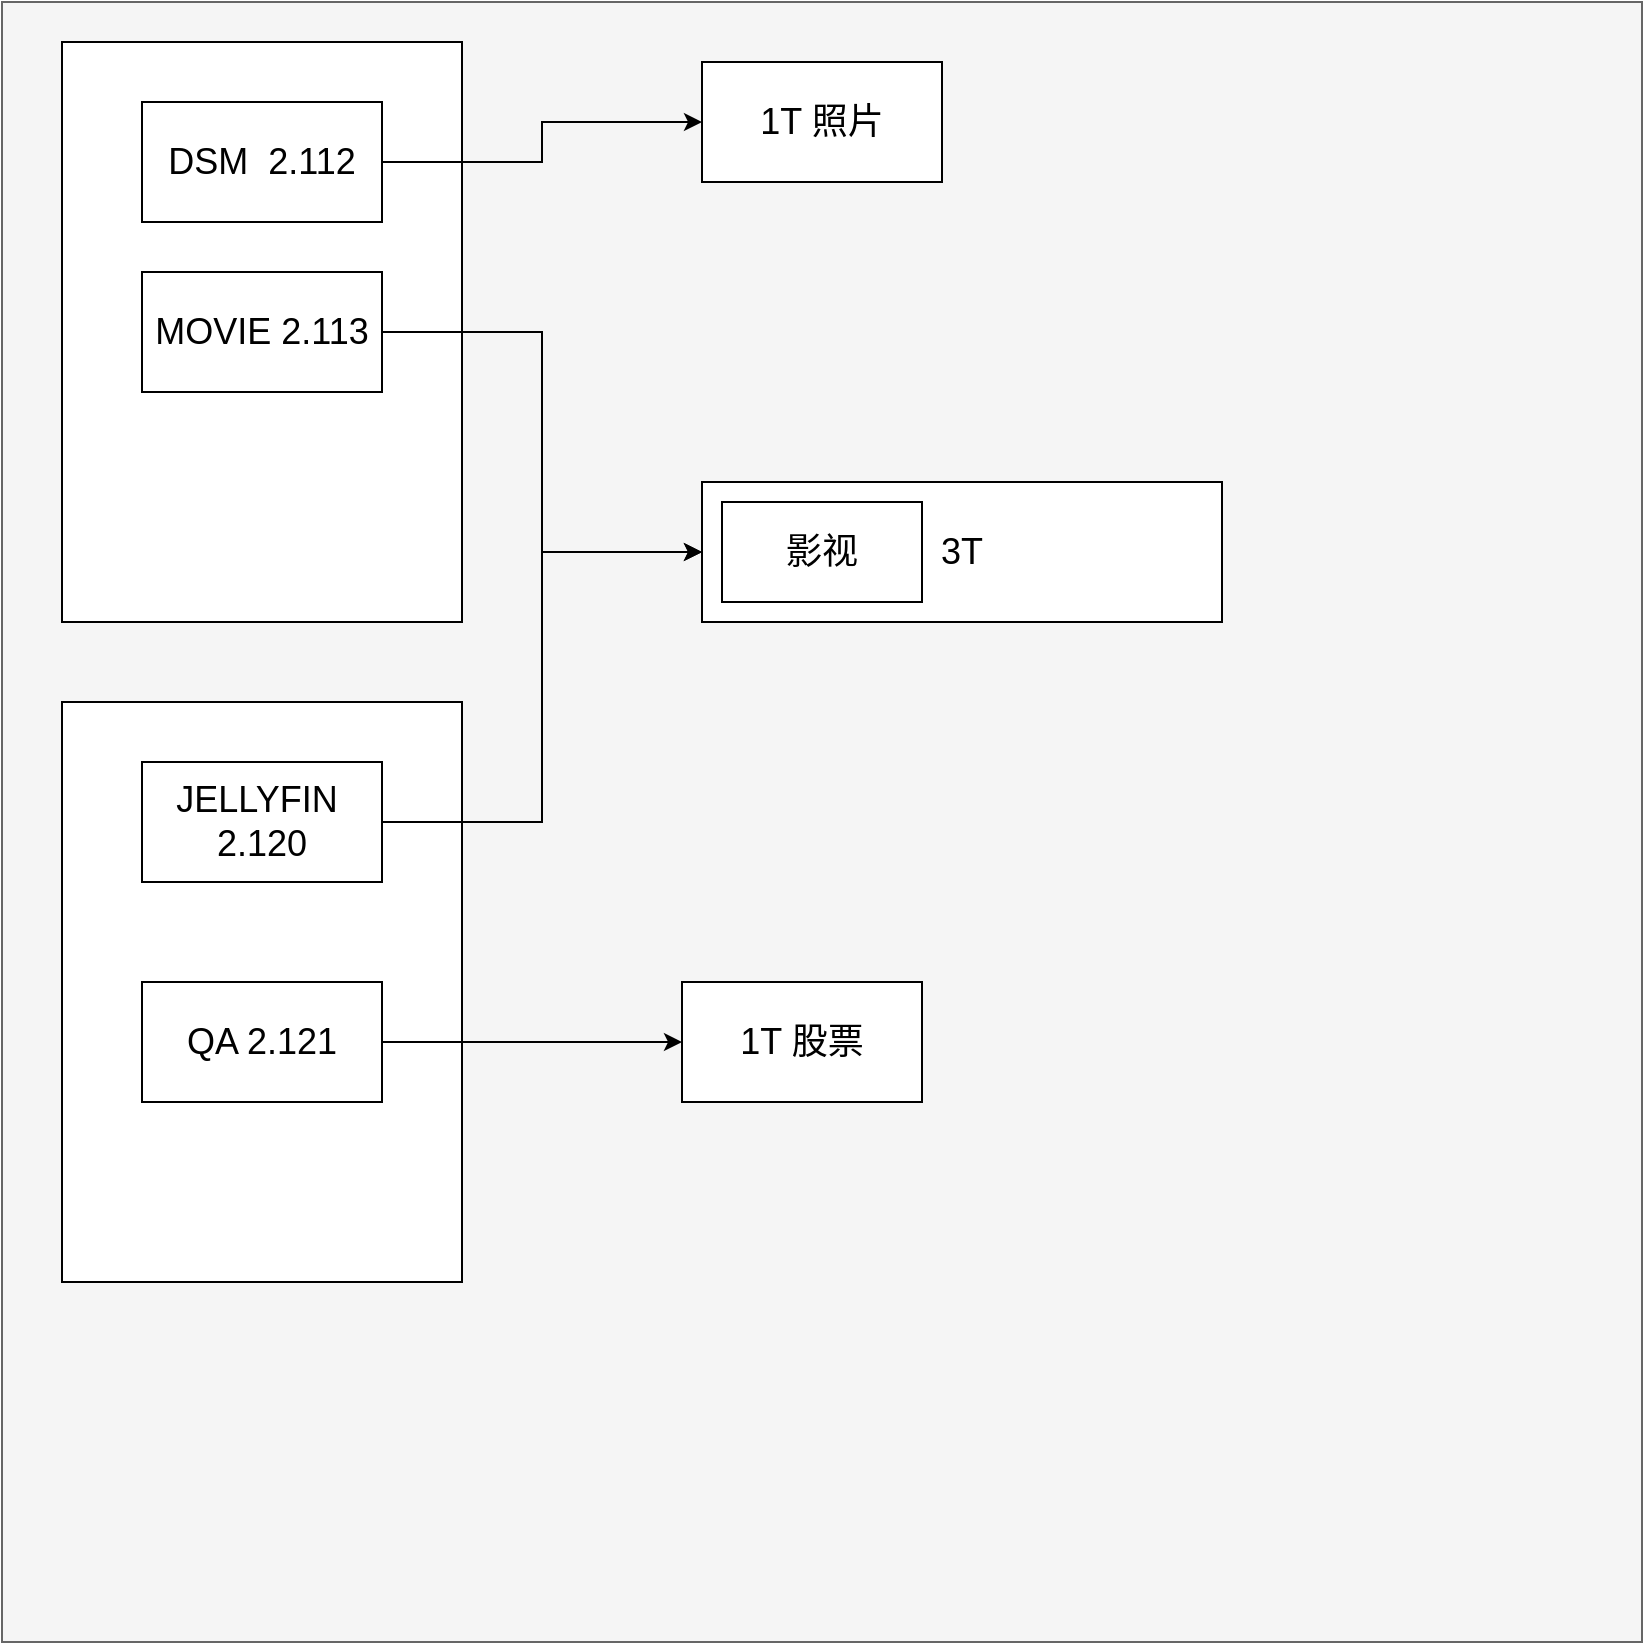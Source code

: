<mxfile version="17.4.5" type="github">
  <diagram name="Page-1" id="c37626ed-c26b-45fb-9056-f9ebc6bb27b6">
    <mxGraphModel dx="1483" dy="770" grid="1" gridSize="10" guides="1" tooltips="1" connect="1" arrows="1" fold="1" page="1" pageScale="1" pageWidth="1100" pageHeight="850" background="none" math="0" shadow="0">
      <root>
        <mxCell id="0" />
        <mxCell id="1" parent="0" />
        <mxCell id="8IVKxD9z1tIuyVHuPr6r-1" value="" style="whiteSpace=wrap;html=1;aspect=fixed;fillColor=#f5f5f5;fontColor=#333333;strokeColor=#666666;" vertex="1" parent="1">
          <mxGeometry x="130" y="90" width="820" height="820" as="geometry" />
        </mxCell>
        <mxCell id="8IVKxD9z1tIuyVHuPr6r-3" value="" style="rounded=0;whiteSpace=wrap;html=1;" vertex="1" parent="1">
          <mxGeometry x="160" y="110" width="200" height="290" as="geometry" />
        </mxCell>
        <mxCell id="8IVKxD9z1tIuyVHuPr6r-12" style="edgeStyle=orthogonalEdgeStyle;rounded=0;orthogonalLoop=1;jettySize=auto;html=1;exitX=1;exitY=0.5;exitDx=0;exitDy=0;fontSize=18;" edge="1" parent="1" source="8IVKxD9z1tIuyVHuPr6r-5" target="8IVKxD9z1tIuyVHuPr6r-11">
          <mxGeometry relative="1" as="geometry" />
        </mxCell>
        <mxCell id="8IVKxD9z1tIuyVHuPr6r-5" value="DSM&amp;nbsp; 2.112" style="rounded=0;whiteSpace=wrap;html=1;fontSize=18;" vertex="1" parent="1">
          <mxGeometry x="200" y="140" width="120" height="60" as="geometry" />
        </mxCell>
        <mxCell id="8IVKxD9z1tIuyVHuPr6r-14" style="edgeStyle=orthogonalEdgeStyle;rounded=0;orthogonalLoop=1;jettySize=auto;html=1;exitX=1;exitY=0.5;exitDx=0;exitDy=0;entryX=0;entryY=0.5;entryDx=0;entryDy=0;fontSize=18;" edge="1" parent="1" source="8IVKxD9z1tIuyVHuPr6r-6" target="8IVKxD9z1tIuyVHuPr6r-10">
          <mxGeometry relative="1" as="geometry" />
        </mxCell>
        <mxCell id="8IVKxD9z1tIuyVHuPr6r-6" value="MOVIE 2.113" style="rounded=0;whiteSpace=wrap;html=1;fontSize=18;" vertex="1" parent="1">
          <mxGeometry x="200" y="225" width="120" height="60" as="geometry" />
        </mxCell>
        <mxCell id="8IVKxD9z1tIuyVHuPr6r-7" value="" style="rounded=0;whiteSpace=wrap;html=1;" vertex="1" parent="1">
          <mxGeometry x="160" y="440" width="200" height="290" as="geometry" />
        </mxCell>
        <mxCell id="8IVKxD9z1tIuyVHuPr6r-15" style="edgeStyle=orthogonalEdgeStyle;rounded=0;orthogonalLoop=1;jettySize=auto;html=1;exitX=1;exitY=0.5;exitDx=0;exitDy=0;fontSize=18;entryX=0;entryY=0.5;entryDx=0;entryDy=0;" edge="1" parent="1" source="8IVKxD9z1tIuyVHuPr6r-8" target="8IVKxD9z1tIuyVHuPr6r-10">
          <mxGeometry relative="1" as="geometry">
            <mxPoint x="480" y="360" as="targetPoint" />
          </mxGeometry>
        </mxCell>
        <mxCell id="8IVKxD9z1tIuyVHuPr6r-8" value="JELLYFIN&amp;nbsp; 2.120" style="rounded=0;whiteSpace=wrap;html=1;fontSize=18;" vertex="1" parent="1">
          <mxGeometry x="200" y="470" width="120" height="60" as="geometry" />
        </mxCell>
        <mxCell id="8IVKxD9z1tIuyVHuPr6r-19" style="edgeStyle=orthogonalEdgeStyle;rounded=0;orthogonalLoop=1;jettySize=auto;html=1;exitX=1;exitY=0.5;exitDx=0;exitDy=0;entryX=0;entryY=0.5;entryDx=0;entryDy=0;fontSize=18;" edge="1" parent="1" source="8IVKxD9z1tIuyVHuPr6r-9" target="8IVKxD9z1tIuyVHuPr6r-18">
          <mxGeometry relative="1" as="geometry" />
        </mxCell>
        <mxCell id="8IVKxD9z1tIuyVHuPr6r-9" value="QA 2.121" style="rounded=0;whiteSpace=wrap;html=1;fontSize=18;" vertex="1" parent="1">
          <mxGeometry x="200" y="580" width="120" height="60" as="geometry" />
        </mxCell>
        <mxCell id="8IVKxD9z1tIuyVHuPr6r-10" value="3T" style="rounded=0;whiteSpace=wrap;html=1;fontSize=18;" vertex="1" parent="1">
          <mxGeometry x="480" y="330" width="260" height="70" as="geometry" />
        </mxCell>
        <mxCell id="8IVKxD9z1tIuyVHuPr6r-11" value="1T 照片" style="rounded=0;whiteSpace=wrap;html=1;fontSize=18;" vertex="1" parent="1">
          <mxGeometry x="480" y="120" width="120" height="60" as="geometry" />
        </mxCell>
        <mxCell id="8IVKxD9z1tIuyVHuPr6r-16" value="影视" style="rounded=0;whiteSpace=wrap;html=1;fontSize=18;" vertex="1" parent="1">
          <mxGeometry x="490" y="340" width="100" height="50" as="geometry" />
        </mxCell>
        <mxCell id="8IVKxD9z1tIuyVHuPr6r-18" value="1T 股票" style="rounded=0;whiteSpace=wrap;html=1;fontSize=18;" vertex="1" parent="1">
          <mxGeometry x="470" y="580" width="120" height="60" as="geometry" />
        </mxCell>
      </root>
    </mxGraphModel>
  </diagram>
</mxfile>
